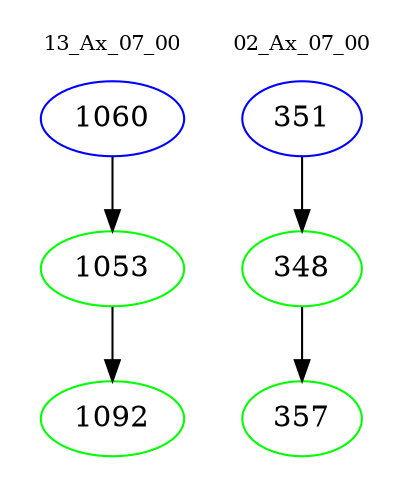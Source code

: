 digraph{
subgraph cluster_0 {
color = white
label = "13_Ax_07_00";
fontsize=10;
T0_1060 [label="1060", color="blue"]
T0_1060 -> T0_1053 [color="black"]
T0_1053 [label="1053", color="green"]
T0_1053 -> T0_1092 [color="black"]
T0_1092 [label="1092", color="green"]
}
subgraph cluster_1 {
color = white
label = "02_Ax_07_00";
fontsize=10;
T1_351 [label="351", color="blue"]
T1_351 -> T1_348 [color="black"]
T1_348 [label="348", color="green"]
T1_348 -> T1_357 [color="black"]
T1_357 [label="357", color="green"]
}
}

